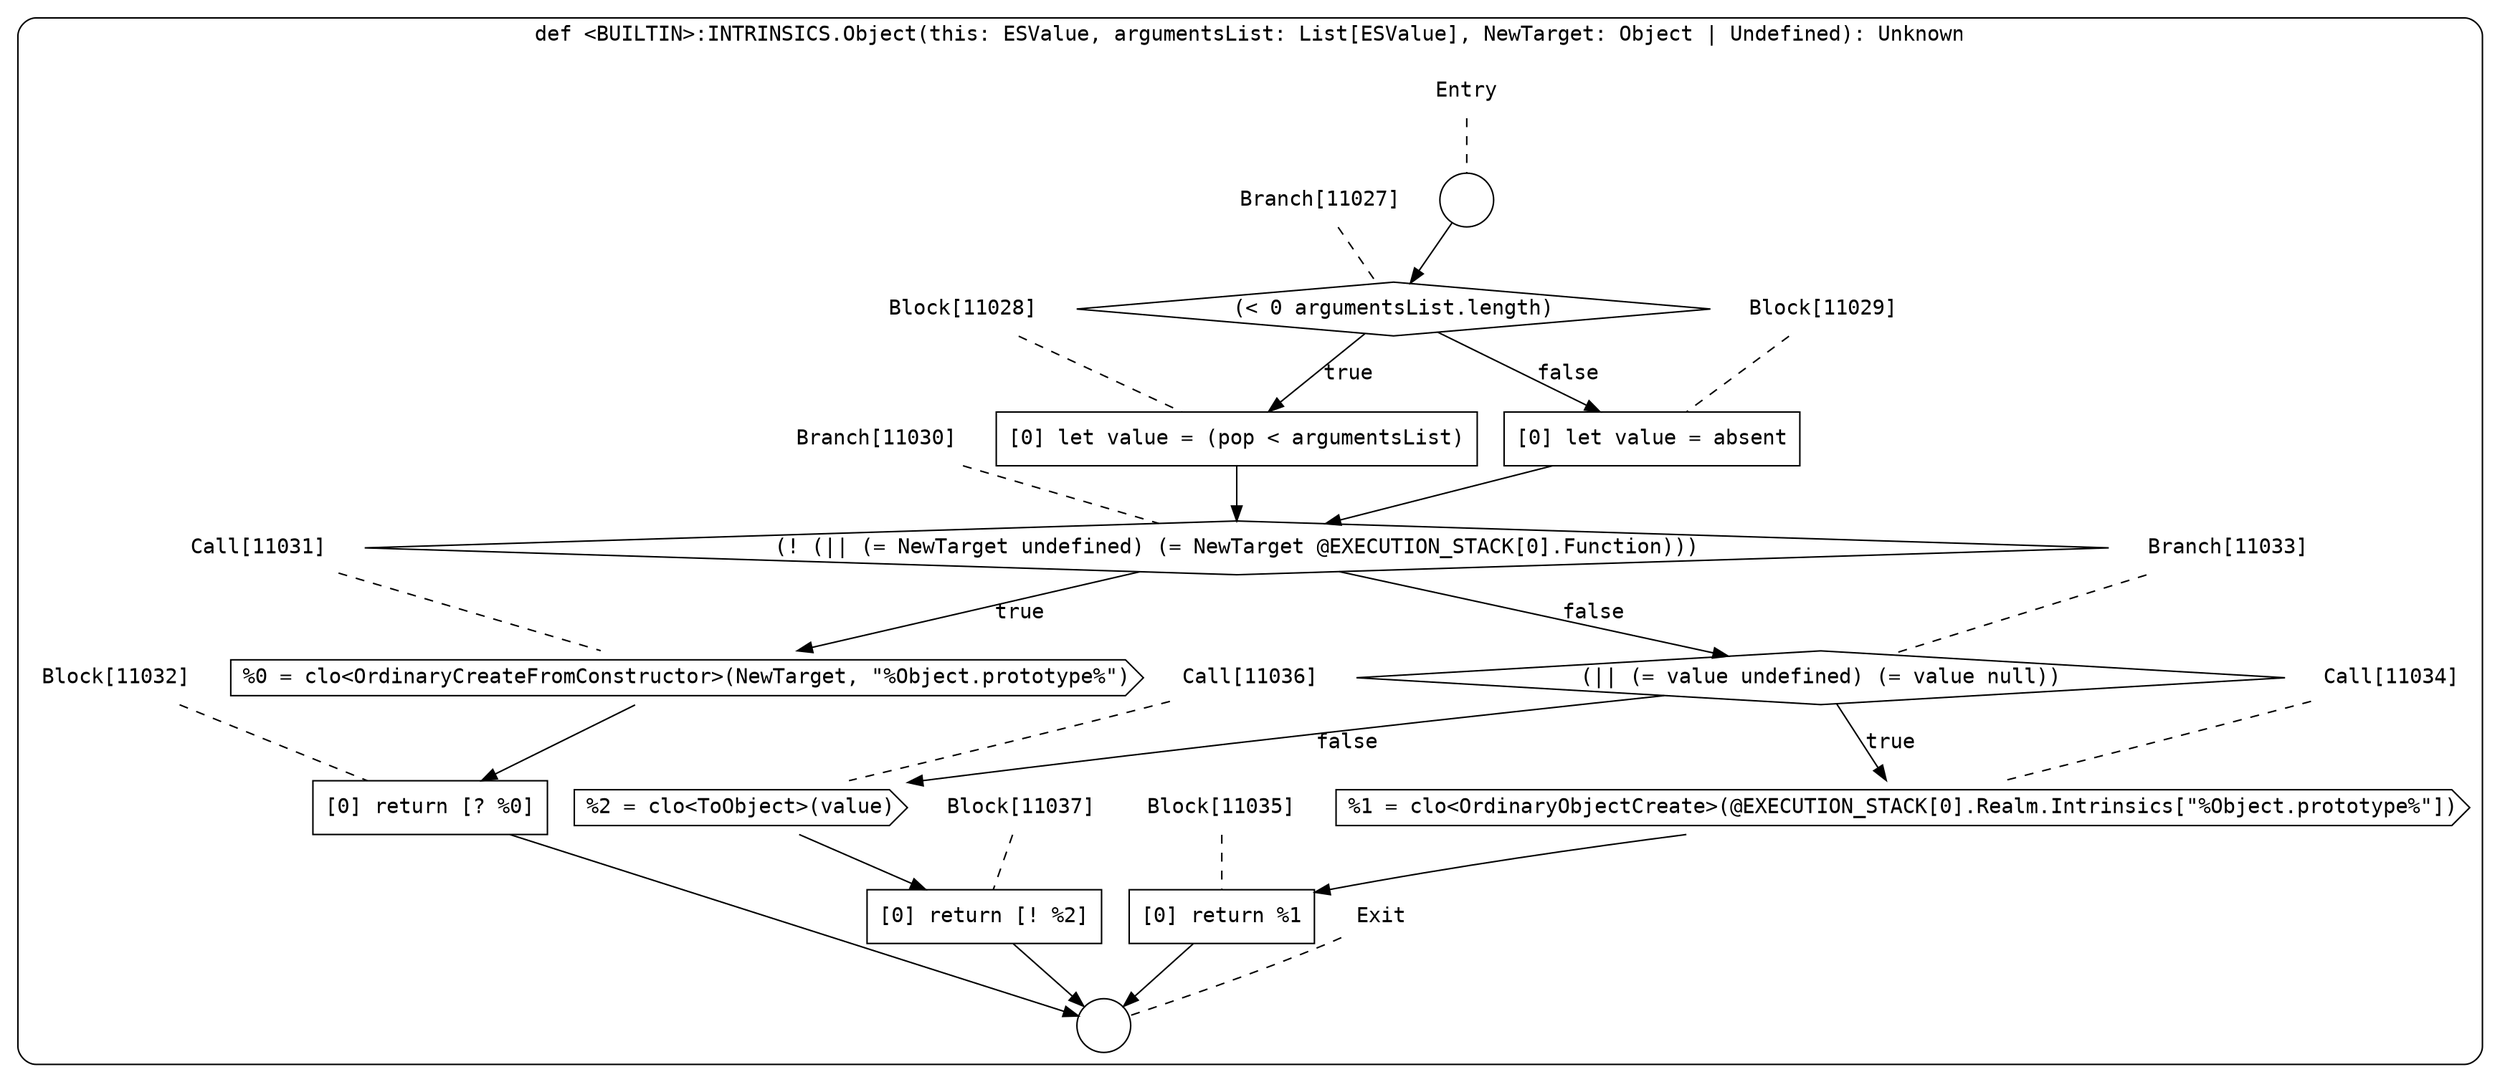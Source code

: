 digraph {
  graph [fontname = "Consolas"]
  node [fontname = "Consolas"]
  edge [fontname = "Consolas"]
  subgraph cluster1995 {
    label = "def <BUILTIN>:INTRINSICS.Object(this: ESValue, argumentsList: List[ESValue], NewTarget: Object | Undefined): Unknown"
    style = rounded
    cluster1995_entry_name [shape=none, label=<<font color="black">Entry</font>>]
    cluster1995_entry_name -> cluster1995_entry [arrowhead=none, color="black", style=dashed]
    cluster1995_entry [shape=circle label=" " color="black" fillcolor="white" style=filled]
    cluster1995_entry -> node11027 [color="black"]
    cluster1995_exit_name [shape=none, label=<<font color="black">Exit</font>>]
    cluster1995_exit_name -> cluster1995_exit [arrowhead=none, color="black", style=dashed]
    cluster1995_exit [shape=circle label=" " color="black" fillcolor="white" style=filled]
    node11027_name [shape=none, label=<<font color="black">Branch[11027]</font>>]
    node11027_name -> node11027 [arrowhead=none, color="black", style=dashed]
    node11027 [shape=diamond, label=<<font color="black">(&lt; 0 argumentsList.length)</font>> color="black" fillcolor="white", style=filled]
    node11027 -> node11028 [label=<<font color="black">true</font>> color="black"]
    node11027 -> node11029 [label=<<font color="black">false</font>> color="black"]
    node11028_name [shape=none, label=<<font color="black">Block[11028]</font>>]
    node11028_name -> node11028 [arrowhead=none, color="black", style=dashed]
    node11028 [shape=box, label=<<font color="black">[0] let value = (pop &lt; argumentsList)<BR ALIGN="LEFT"/></font>> color="black" fillcolor="white", style=filled]
    node11028 -> node11030 [color="black"]
    node11029_name [shape=none, label=<<font color="black">Block[11029]</font>>]
    node11029_name -> node11029 [arrowhead=none, color="black", style=dashed]
    node11029 [shape=box, label=<<font color="black">[0] let value = absent<BR ALIGN="LEFT"/></font>> color="black" fillcolor="white", style=filled]
    node11029 -> node11030 [color="black"]
    node11030_name [shape=none, label=<<font color="black">Branch[11030]</font>>]
    node11030_name -> node11030 [arrowhead=none, color="black", style=dashed]
    node11030 [shape=diamond, label=<<font color="black">(! (|| (= NewTarget undefined) (= NewTarget @EXECUTION_STACK[0].Function)))</font>> color="black" fillcolor="white", style=filled]
    node11030 -> node11031 [label=<<font color="black">true</font>> color="black"]
    node11030 -> node11033 [label=<<font color="black">false</font>> color="black"]
    node11031_name [shape=none, label=<<font color="black">Call[11031]</font>>]
    node11031_name -> node11031 [arrowhead=none, color="black", style=dashed]
    node11031 [shape=cds, label=<<font color="black">%0 = clo&lt;OrdinaryCreateFromConstructor&gt;(NewTarget, &quot;%Object.prototype%&quot;)</font>> color="black" fillcolor="white", style=filled]
    node11031 -> node11032 [color="black"]
    node11033_name [shape=none, label=<<font color="black">Branch[11033]</font>>]
    node11033_name -> node11033 [arrowhead=none, color="black", style=dashed]
    node11033 [shape=diamond, label=<<font color="black">(|| (= value undefined) (= value null))</font>> color="black" fillcolor="white", style=filled]
    node11033 -> node11034 [label=<<font color="black">true</font>> color="black"]
    node11033 -> node11036 [label=<<font color="black">false</font>> color="black"]
    node11032_name [shape=none, label=<<font color="black">Block[11032]</font>>]
    node11032_name -> node11032 [arrowhead=none, color="black", style=dashed]
    node11032 [shape=box, label=<<font color="black">[0] return [? %0]<BR ALIGN="LEFT"/></font>> color="black" fillcolor="white", style=filled]
    node11032 -> cluster1995_exit [color="black"]
    node11034_name [shape=none, label=<<font color="black">Call[11034]</font>>]
    node11034_name -> node11034 [arrowhead=none, color="black", style=dashed]
    node11034 [shape=cds, label=<<font color="black">%1 = clo&lt;OrdinaryObjectCreate&gt;(@EXECUTION_STACK[0].Realm.Intrinsics[&quot;%Object.prototype%&quot;])</font>> color="black" fillcolor="white", style=filled]
    node11034 -> node11035 [color="black"]
    node11036_name [shape=none, label=<<font color="black">Call[11036]</font>>]
    node11036_name -> node11036 [arrowhead=none, color="black", style=dashed]
    node11036 [shape=cds, label=<<font color="black">%2 = clo&lt;ToObject&gt;(value)</font>> color="black" fillcolor="white", style=filled]
    node11036 -> node11037 [color="black"]
    node11035_name [shape=none, label=<<font color="black">Block[11035]</font>>]
    node11035_name -> node11035 [arrowhead=none, color="black", style=dashed]
    node11035 [shape=box, label=<<font color="black">[0] return %1<BR ALIGN="LEFT"/></font>> color="black" fillcolor="white", style=filled]
    node11035 -> cluster1995_exit [color="black"]
    node11037_name [shape=none, label=<<font color="black">Block[11037]</font>>]
    node11037_name -> node11037 [arrowhead=none, color="black", style=dashed]
    node11037 [shape=box, label=<<font color="black">[0] return [! %2]<BR ALIGN="LEFT"/></font>> color="black" fillcolor="white", style=filled]
    node11037 -> cluster1995_exit [color="black"]
  }
}